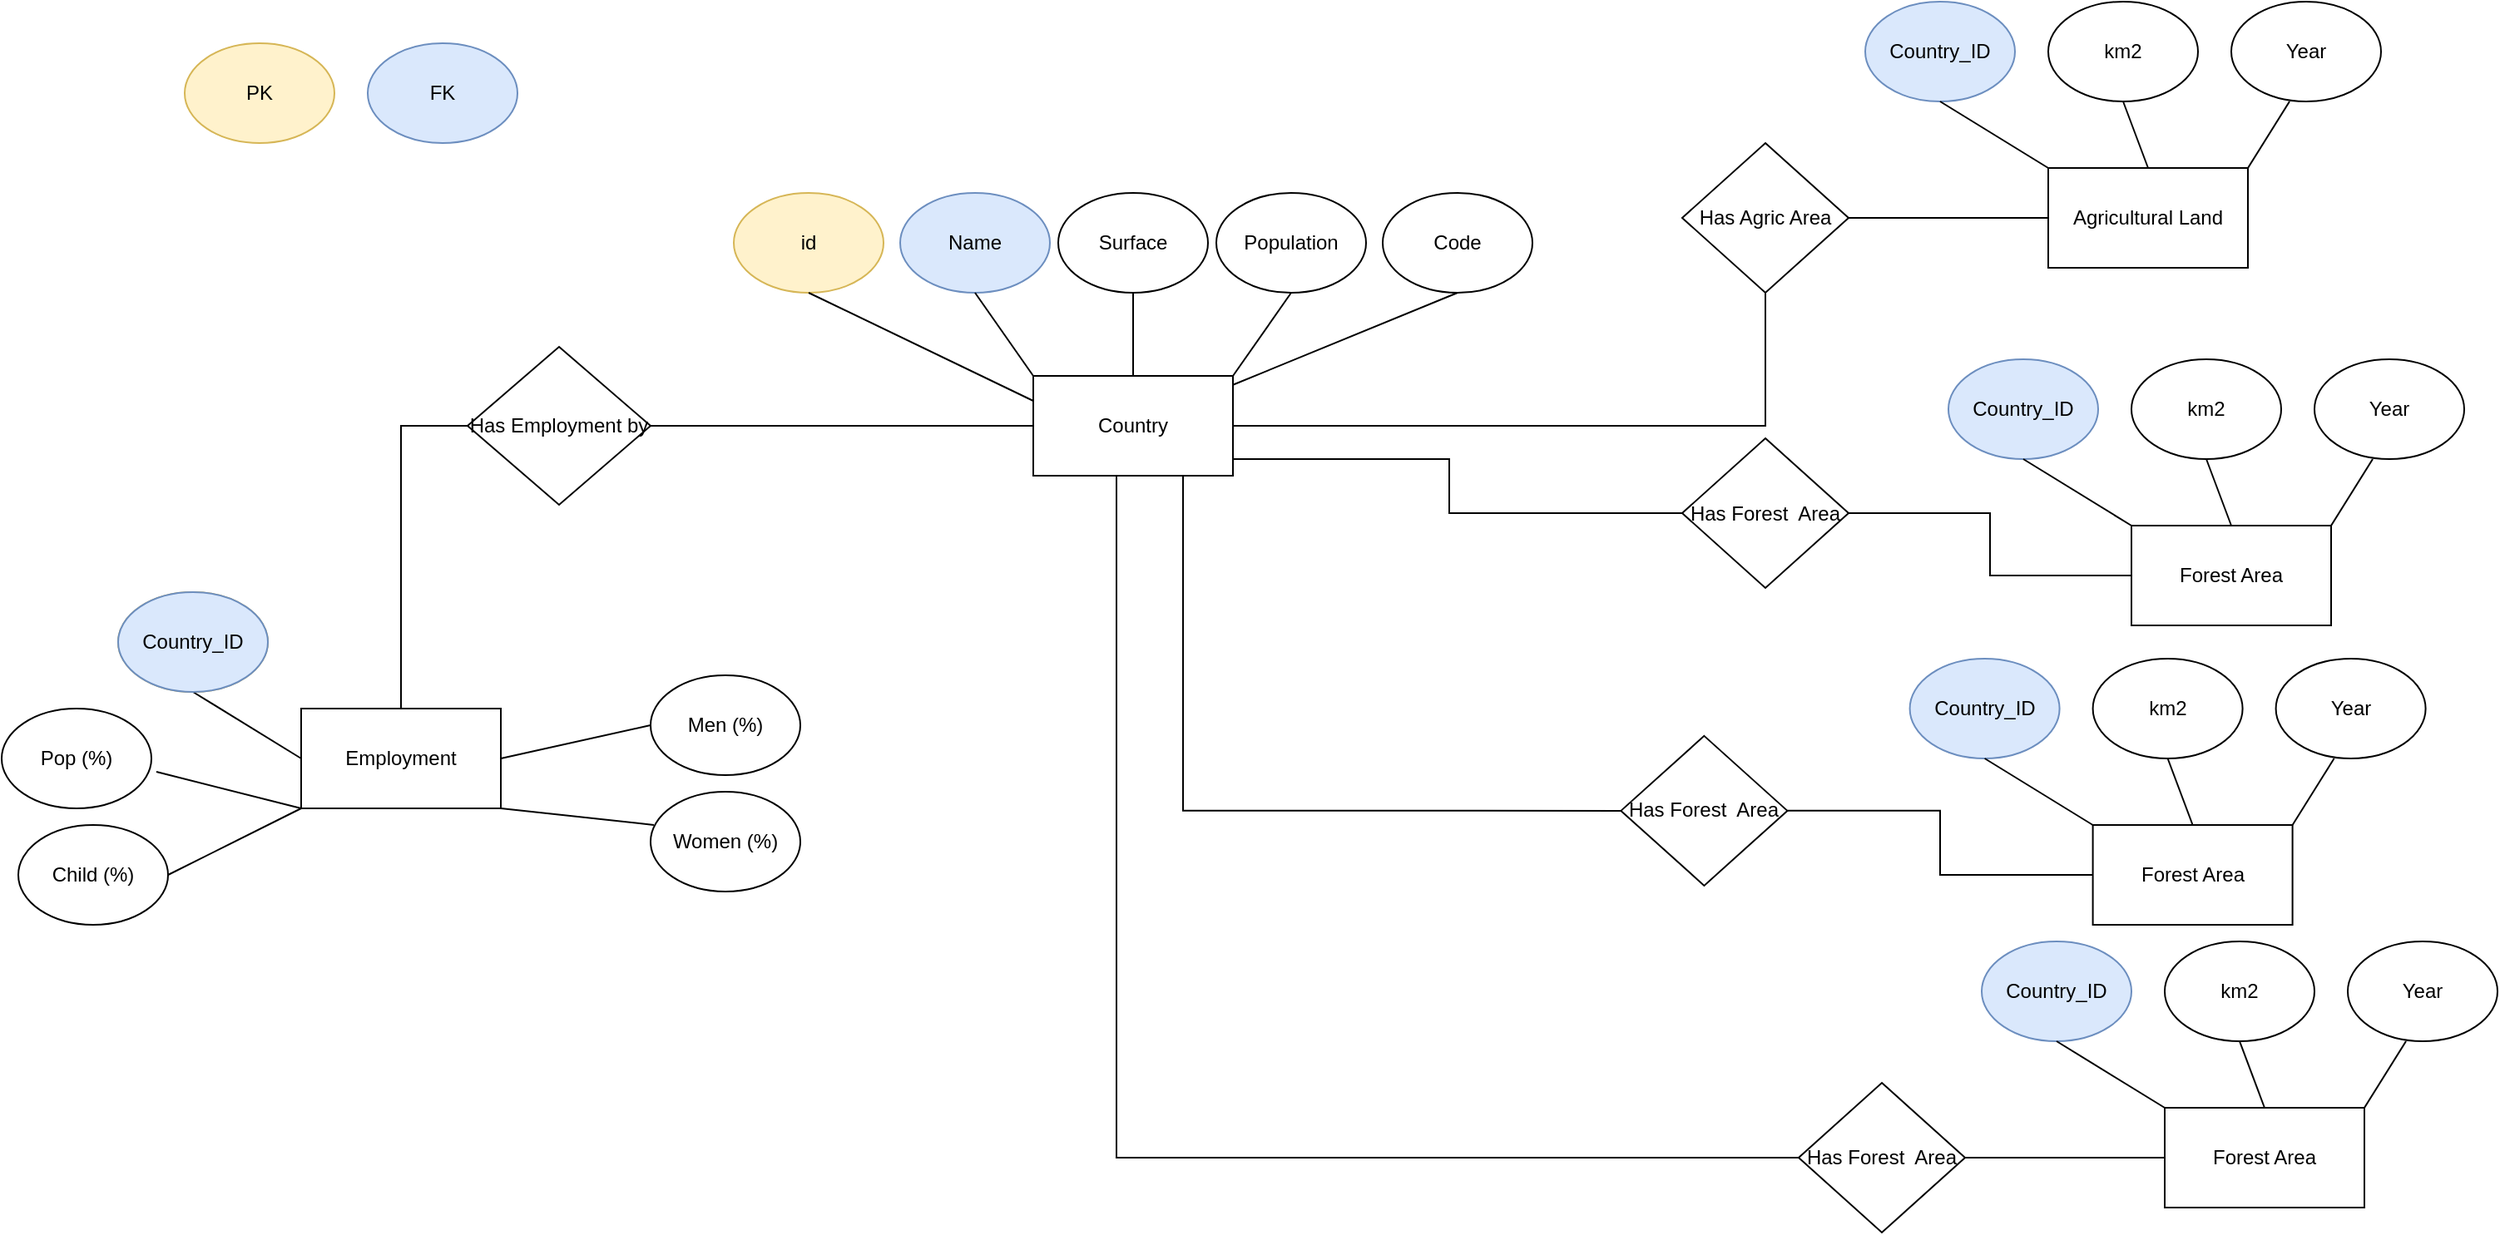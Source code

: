 <mxfile version="15.8.6" type="github"><diagram id="LFOssBf-Iqy-pYztze1p" name="Page-1"><mxGraphModel dx="2076" dy="1038" grid="1" gridSize="10" guides="1" tooltips="1" connect="1" arrows="1" fold="1" page="1" pageScale="1" pageWidth="1654" pageHeight="1169" math="0" shadow="0"><root><mxCell id="0"/><mxCell id="1" parent="0"/><mxCell id="KLTarPtfbYYSUBeI-vb6-21" value="" style="edgeStyle=orthogonalEdgeStyle;rounded=0;orthogonalLoop=1;jettySize=auto;html=1;endArrow=none;endFill=0;" edge="1" parent="1" source="KLTarPtfbYYSUBeI-vb6-1" target="KLTarPtfbYYSUBeI-vb6-19"><mxGeometry relative="1" as="geometry"/></mxCell><mxCell id="KLTarPtfbYYSUBeI-vb6-38" value="" style="edgeStyle=orthogonalEdgeStyle;rounded=0;orthogonalLoop=1;jettySize=auto;html=1;endArrow=none;endFill=0;" edge="1" parent="1" source="KLTarPtfbYYSUBeI-vb6-1" target="KLTarPtfbYYSUBeI-vb6-37"><mxGeometry relative="1" as="geometry"/></mxCell><mxCell id="KLTarPtfbYYSUBeI-vb6-92" style="edgeStyle=orthogonalEdgeStyle;rounded=0;orthogonalLoop=1;jettySize=auto;html=1;endArrow=none;endFill=0;" edge="1" parent="1" source="KLTarPtfbYYSUBeI-vb6-1" target="KLTarPtfbYYSUBeI-vb6-63"><mxGeometry relative="1" as="geometry"><Array as="points"><mxPoint x="910" y="580"/></Array></mxGeometry></mxCell><mxCell id="KLTarPtfbYYSUBeI-vb6-94" style="edgeStyle=orthogonalEdgeStyle;rounded=0;orthogonalLoop=1;jettySize=auto;html=1;entryX=0;entryY=0.5;entryDx=0;entryDy=0;exitX=0.75;exitY=1;exitDx=0;exitDy=0;endArrow=none;endFill=0;" edge="1" parent="1" source="KLTarPtfbYYSUBeI-vb6-1" target="KLTarPtfbYYSUBeI-vb6-73"><mxGeometry relative="1" as="geometry"/></mxCell><mxCell id="KLTarPtfbYYSUBeI-vb6-95" style="edgeStyle=orthogonalEdgeStyle;rounded=0;orthogonalLoop=1;jettySize=auto;html=1;entryX=0;entryY=0.5;entryDx=0;entryDy=0;endArrow=none;endFill=0;" edge="1" parent="1" source="KLTarPtfbYYSUBeI-vb6-1" target="KLTarPtfbYYSUBeI-vb6-83"><mxGeometry relative="1" as="geometry"><Array as="points"><mxPoint x="710" y="1000"/></Array></mxGeometry></mxCell><mxCell id="KLTarPtfbYYSUBeI-vb6-1" value="Country" style="rounded=0;whiteSpace=wrap;html=1;" vertex="1" parent="1"><mxGeometry x="660" y="530" width="120" height="60" as="geometry"/></mxCell><mxCell id="KLTarPtfbYYSUBeI-vb6-2" value="Name" style="ellipse;whiteSpace=wrap;html=1;fillColor=#dae8fc;strokeColor=#6c8ebf;" vertex="1" parent="1"><mxGeometry x="580" y="420" width="90" height="60" as="geometry"/></mxCell><mxCell id="KLTarPtfbYYSUBeI-vb6-5" value="" style="endArrow=none;html=1;rounded=0;entryX=0;entryY=0;entryDx=0;entryDy=0;exitX=0.5;exitY=1;exitDx=0;exitDy=0;" edge="1" parent="1" source="KLTarPtfbYYSUBeI-vb6-2" target="KLTarPtfbYYSUBeI-vb6-1"><mxGeometry width="50" height="50" relative="1" as="geometry"><mxPoint x="590" y="460" as="sourcePoint"/><mxPoint x="840" y="520" as="targetPoint"/></mxGeometry></mxCell><mxCell id="KLTarPtfbYYSUBeI-vb6-6" value="PK" style="ellipse;whiteSpace=wrap;html=1;fillColor=#fff2cc;strokeColor=#d6b656;" vertex="1" parent="1"><mxGeometry x="150" y="330" width="90" height="60" as="geometry"/></mxCell><mxCell id="KLTarPtfbYYSUBeI-vb6-7" value="FK" style="ellipse;whiteSpace=wrap;html=1;fillColor=#dae8fc;strokeColor=#6c8ebf;" vertex="1" parent="1"><mxGeometry x="260" y="330" width="90" height="60" as="geometry"/></mxCell><mxCell id="KLTarPtfbYYSUBeI-vb6-9" value="Surface" style="ellipse;whiteSpace=wrap;html=1;" vertex="1" parent="1"><mxGeometry x="675" y="420" width="90" height="60" as="geometry"/></mxCell><mxCell id="KLTarPtfbYYSUBeI-vb6-10" value="" style="endArrow=none;html=1;rounded=0;exitX=0.5;exitY=1;exitDx=0;exitDy=0;entryX=0.5;entryY=0;entryDx=0;entryDy=0;" edge="1" parent="1" source="KLTarPtfbYYSUBeI-vb6-9" target="KLTarPtfbYYSUBeI-vb6-1"><mxGeometry width="50" height="50" relative="1" as="geometry"><mxPoint x="910" y="540" as="sourcePoint"/><mxPoint x="670" y="500" as="targetPoint"/></mxGeometry></mxCell><mxCell id="KLTarPtfbYYSUBeI-vb6-15" value="Population" style="ellipse;whiteSpace=wrap;html=1;" vertex="1" parent="1"><mxGeometry x="770" y="420" width="90" height="60" as="geometry"/></mxCell><mxCell id="KLTarPtfbYYSUBeI-vb6-16" value="" style="endArrow=none;html=1;rounded=0;exitX=0.5;exitY=1;exitDx=0;exitDy=0;entryX=1;entryY=0;entryDx=0;entryDy=0;" edge="1" parent="1" source="KLTarPtfbYYSUBeI-vb6-15" target="KLTarPtfbYYSUBeI-vb6-1"><mxGeometry width="50" height="50" relative="1" as="geometry"><mxPoint x="1060" y="540" as="sourcePoint"/><mxPoint x="870" y="530" as="targetPoint"/></mxGeometry></mxCell><mxCell id="KLTarPtfbYYSUBeI-vb6-29" style="edgeStyle=orthogonalEdgeStyle;rounded=0;orthogonalLoop=1;jettySize=auto;html=1;endArrow=none;endFill=0;" edge="1" parent="1" source="KLTarPtfbYYSUBeI-vb6-19" target="KLTarPtfbYYSUBeI-vb6-26"><mxGeometry relative="1" as="geometry"/></mxCell><mxCell id="KLTarPtfbYYSUBeI-vb6-19" value="Has Agric Area" style="rhombus;whiteSpace=wrap;html=1;" vertex="1" parent="1"><mxGeometry x="1050" y="390" width="100" height="90" as="geometry"/></mxCell><mxCell id="KLTarPtfbYYSUBeI-vb6-22" value="id" style="ellipse;whiteSpace=wrap;html=1;fillColor=#fff2cc;strokeColor=#d6b656;" vertex="1" parent="1"><mxGeometry x="480" y="420" width="90" height="60" as="geometry"/></mxCell><mxCell id="KLTarPtfbYYSUBeI-vb6-23" value="" style="endArrow=none;html=1;rounded=0;exitX=0.5;exitY=1;exitDx=0;exitDy=0;entryX=0;entryY=0.25;entryDx=0;entryDy=0;" edge="1" parent="1" source="KLTarPtfbYYSUBeI-vb6-22" target="KLTarPtfbYYSUBeI-vb6-1"><mxGeometry width="50" height="50" relative="1" as="geometry"><mxPoint x="770" y="540" as="sourcePoint"/><mxPoint x="490" y="530" as="targetPoint"/></mxGeometry></mxCell><mxCell id="KLTarPtfbYYSUBeI-vb6-24" value="Code" style="ellipse;whiteSpace=wrap;html=1;" vertex="1" parent="1"><mxGeometry x="870" y="420" width="90" height="60" as="geometry"/></mxCell><mxCell id="KLTarPtfbYYSUBeI-vb6-25" value="" style="endArrow=none;html=1;rounded=0;exitX=0.5;exitY=1;exitDx=0;exitDy=0;" edge="1" parent="1" source="KLTarPtfbYYSUBeI-vb6-24" target="KLTarPtfbYYSUBeI-vb6-1"><mxGeometry width="50" height="50" relative="1" as="geometry"><mxPoint x="1160" y="540" as="sourcePoint"/><mxPoint x="880" y="530" as="targetPoint"/></mxGeometry></mxCell><mxCell id="KLTarPtfbYYSUBeI-vb6-26" value="Agricultural Land" style="rounded=0;whiteSpace=wrap;html=1;" vertex="1" parent="1"><mxGeometry x="1270" y="405" width="120" height="60" as="geometry"/></mxCell><mxCell id="KLTarPtfbYYSUBeI-vb6-30" value="Country_ID" style="ellipse;whiteSpace=wrap;html=1;fillColor=#dae8fc;strokeColor=#6c8ebf;" vertex="1" parent="1"><mxGeometry x="1160" y="305" width="90" height="60" as="geometry"/></mxCell><mxCell id="KLTarPtfbYYSUBeI-vb6-31" value="" style="endArrow=none;html=1;rounded=0;exitX=0.5;exitY=1;exitDx=0;exitDy=0;entryX=0;entryY=0;entryDx=0;entryDy=0;" edge="1" parent="1" source="KLTarPtfbYYSUBeI-vb6-30" target="KLTarPtfbYYSUBeI-vb6-26"><mxGeometry width="50" height="50" relative="1" as="geometry"><mxPoint x="1500" y="400" as="sourcePoint"/><mxPoint x="1390" y="405" as="targetPoint"/></mxGeometry></mxCell><mxCell id="KLTarPtfbYYSUBeI-vb6-32" value="Year" style="ellipse;whiteSpace=wrap;html=1;" vertex="1" parent="1"><mxGeometry x="1380" y="305" width="90" height="60" as="geometry"/></mxCell><mxCell id="KLTarPtfbYYSUBeI-vb6-33" value="" style="endArrow=none;html=1;rounded=0;exitX=0.5;exitY=1;exitDx=0;exitDy=0;entryX=1;entryY=0;entryDx=0;entryDy=0;" edge="1" parent="1" target="KLTarPtfbYYSUBeI-vb6-26"><mxGeometry width="50" height="50" relative="1" as="geometry"><mxPoint x="1415" y="365" as="sourcePoint"/><mxPoint x="1420" y="405" as="targetPoint"/></mxGeometry></mxCell><mxCell id="KLTarPtfbYYSUBeI-vb6-34" value="km2" style="ellipse;whiteSpace=wrap;html=1;" vertex="1" parent="1"><mxGeometry x="1270" y="305" width="90" height="60" as="geometry"/></mxCell><mxCell id="KLTarPtfbYYSUBeI-vb6-35" value="" style="endArrow=none;html=1;rounded=0;exitX=0.5;exitY=1;exitDx=0;exitDy=0;entryX=0.5;entryY=0;entryDx=0;entryDy=0;" edge="1" parent="1" source="KLTarPtfbYYSUBeI-vb6-34" target="KLTarPtfbYYSUBeI-vb6-26"><mxGeometry width="50" height="50" relative="1" as="geometry"><mxPoint x="1600" y="390" as="sourcePoint"/><mxPoint x="1370" y="395" as="targetPoint"/></mxGeometry></mxCell><mxCell id="KLTarPtfbYYSUBeI-vb6-44" style="edgeStyle=orthogonalEdgeStyle;rounded=0;orthogonalLoop=1;jettySize=auto;html=1;exitX=0;exitY=0.5;exitDx=0;exitDy=0;strokeColor=default;endArrow=none;endFill=0;" edge="1" parent="1" source="KLTarPtfbYYSUBeI-vb6-37" target="KLTarPtfbYYSUBeI-vb6-40"><mxGeometry relative="1" as="geometry"><mxPoint x="280" y="685" as="sourcePoint"/></mxGeometry></mxCell><mxCell id="KLTarPtfbYYSUBeI-vb6-37" value="Has Employment by" style="rhombus;whiteSpace=wrap;html=1;" vertex="1" parent="1"><mxGeometry x="320" y="512.5" width="110" height="95" as="geometry"/></mxCell><mxCell id="KLTarPtfbYYSUBeI-vb6-40" value="Employment" style="rounded=0;whiteSpace=wrap;html=1;" vertex="1" parent="1"><mxGeometry x="220" y="730" width="120" height="60" as="geometry"/></mxCell><mxCell id="KLTarPtfbYYSUBeI-vb6-41" value="Name" style="ellipse;whiteSpace=wrap;html=1;fillColor=#fff2cc;strokeColor=#d6b656;" vertex="1" parent="1"><mxGeometry x="110" y="660" width="90" height="60" as="geometry"/></mxCell><mxCell id="KLTarPtfbYYSUBeI-vb6-42" value="" style="endArrow=none;html=1;rounded=0;exitX=0.5;exitY=1;exitDx=0;exitDy=0;entryX=0;entryY=0.5;entryDx=0;entryDy=0;" edge="1" parent="1" source="KLTarPtfbYYSUBeI-vb6-41" target="KLTarPtfbYYSUBeI-vb6-40"><mxGeometry width="50" height="50" relative="1" as="geometry"><mxPoint x="275" y="875" as="sourcePoint"/><mxPoint x="85" y="865" as="targetPoint"/></mxGeometry></mxCell><mxCell id="KLTarPtfbYYSUBeI-vb6-45" value="Country_ID" style="ellipse;whiteSpace=wrap;html=1;fillColor=#dae8fc;strokeColor=#6c8ebf;" vertex="1" parent="1"><mxGeometry x="110" y="660" width="90" height="60" as="geometry"/></mxCell><mxCell id="KLTarPtfbYYSUBeI-vb6-48" value="" style="endArrow=none;html=1;rounded=0;exitX=1.033;exitY=0.633;exitDx=0;exitDy=0;entryX=0;entryY=1;entryDx=0;entryDy=0;exitPerimeter=0;" edge="1" parent="1" source="KLTarPtfbYYSUBeI-vb6-49" target="KLTarPtfbYYSUBeI-vb6-40"><mxGeometry width="50" height="50" relative="1" as="geometry"><mxPoint x="115" y="810" as="sourcePoint"/><mxPoint x="180" y="850" as="targetPoint"/></mxGeometry></mxCell><mxCell id="KLTarPtfbYYSUBeI-vb6-49" value="Pop (%)" style="ellipse;whiteSpace=wrap;html=1;" vertex="1" parent="1"><mxGeometry x="40" y="730" width="90" height="60" as="geometry"/></mxCell><mxCell id="KLTarPtfbYYSUBeI-vb6-52" value="" style="endArrow=none;html=1;rounded=0;exitX=1;exitY=0.5;exitDx=0;exitDy=0;" edge="1" parent="1" source="KLTarPtfbYYSUBeI-vb6-53"><mxGeometry width="50" height="50" relative="1" as="geometry"><mxPoint x="155" y="890" as="sourcePoint"/><mxPoint x="220" y="790" as="targetPoint"/></mxGeometry></mxCell><mxCell id="KLTarPtfbYYSUBeI-vb6-53" value="Child (%)" style="ellipse;whiteSpace=wrap;html=1;" vertex="1" parent="1"><mxGeometry x="50" y="800" width="90" height="60" as="geometry"/></mxCell><mxCell id="KLTarPtfbYYSUBeI-vb6-55" value="Men (%)" style="ellipse;whiteSpace=wrap;html=1;" vertex="1" parent="1"><mxGeometry x="430" y="710" width="90" height="60" as="geometry"/></mxCell><mxCell id="KLTarPtfbYYSUBeI-vb6-57" value="" style="endArrow=none;html=1;rounded=0;exitX=1;exitY=0.5;exitDx=0;exitDy=0;entryX=0;entryY=0.5;entryDx=0;entryDy=0;" edge="1" parent="1" source="KLTarPtfbYYSUBeI-vb6-40" target="KLTarPtfbYYSUBeI-vb6-55"><mxGeometry width="50" height="50" relative="1" as="geometry"><mxPoint x="350" y="800" as="sourcePoint"/><mxPoint x="400" y="750" as="targetPoint"/></mxGeometry></mxCell><mxCell id="KLTarPtfbYYSUBeI-vb6-58" value="Women (%)" style="ellipse;whiteSpace=wrap;html=1;" vertex="1" parent="1"><mxGeometry x="430" y="780" width="90" height="60" as="geometry"/></mxCell><mxCell id="KLTarPtfbYYSUBeI-vb6-59" value="" style="endArrow=none;html=1;rounded=0;exitX=1;exitY=1;exitDx=0;exitDy=0;entryX=0.022;entryY=0.333;entryDx=0;entryDy=0;entryPerimeter=0;" edge="1" parent="1" target="KLTarPtfbYYSUBeI-vb6-58" source="KLTarPtfbYYSUBeI-vb6-40"><mxGeometry width="50" height="50" relative="1" as="geometry"><mxPoint x="350" y="830" as="sourcePoint"/><mxPoint x="410" y="820" as="targetPoint"/></mxGeometry></mxCell><mxCell id="KLTarPtfbYYSUBeI-vb6-62" style="edgeStyle=orthogonalEdgeStyle;rounded=0;orthogonalLoop=1;jettySize=auto;html=1;endArrow=none;endFill=0;" edge="1" parent="1" source="KLTarPtfbYYSUBeI-vb6-63" target="KLTarPtfbYYSUBeI-vb6-64"><mxGeometry relative="1" as="geometry"/></mxCell><mxCell id="KLTarPtfbYYSUBeI-vb6-63" value="Has Forest&amp;nbsp; Area" style="rhombus;whiteSpace=wrap;html=1;" vertex="1" parent="1"><mxGeometry x="1050" y="567.5" width="100" height="90" as="geometry"/></mxCell><mxCell id="KLTarPtfbYYSUBeI-vb6-64" value="Forest Area" style="rounded=0;whiteSpace=wrap;html=1;" vertex="1" parent="1"><mxGeometry x="1320" y="620" width="120" height="60" as="geometry"/></mxCell><mxCell id="KLTarPtfbYYSUBeI-vb6-65" value="Country_ID" style="ellipse;whiteSpace=wrap;html=1;fillColor=#dae8fc;strokeColor=#6c8ebf;" vertex="1" parent="1"><mxGeometry x="1210" y="520" width="90" height="60" as="geometry"/></mxCell><mxCell id="KLTarPtfbYYSUBeI-vb6-66" value="" style="endArrow=none;html=1;rounded=0;exitX=0.5;exitY=1;exitDx=0;exitDy=0;entryX=0;entryY=0;entryDx=0;entryDy=0;" edge="1" parent="1" source="KLTarPtfbYYSUBeI-vb6-65" target="KLTarPtfbYYSUBeI-vb6-64"><mxGeometry width="50" height="50" relative="1" as="geometry"><mxPoint x="1550" y="615" as="sourcePoint"/><mxPoint x="1440" y="620" as="targetPoint"/></mxGeometry></mxCell><mxCell id="KLTarPtfbYYSUBeI-vb6-67" value="Year" style="ellipse;whiteSpace=wrap;html=1;" vertex="1" parent="1"><mxGeometry x="1430" y="520" width="90" height="60" as="geometry"/></mxCell><mxCell id="KLTarPtfbYYSUBeI-vb6-68" value="" style="endArrow=none;html=1;rounded=0;exitX=0.5;exitY=1;exitDx=0;exitDy=0;entryX=1;entryY=0;entryDx=0;entryDy=0;" edge="1" parent="1" target="KLTarPtfbYYSUBeI-vb6-64"><mxGeometry width="50" height="50" relative="1" as="geometry"><mxPoint x="1465" y="580" as="sourcePoint"/><mxPoint x="1470" y="620" as="targetPoint"/></mxGeometry></mxCell><mxCell id="KLTarPtfbYYSUBeI-vb6-69" value="km2" style="ellipse;whiteSpace=wrap;html=1;" vertex="1" parent="1"><mxGeometry x="1320" y="520" width="90" height="60" as="geometry"/></mxCell><mxCell id="KLTarPtfbYYSUBeI-vb6-70" value="" style="endArrow=none;html=1;rounded=0;exitX=0.5;exitY=1;exitDx=0;exitDy=0;entryX=0.5;entryY=0;entryDx=0;entryDy=0;" edge="1" parent="1" source="KLTarPtfbYYSUBeI-vb6-69" target="KLTarPtfbYYSUBeI-vb6-64"><mxGeometry width="50" height="50" relative="1" as="geometry"><mxPoint x="1650" y="605" as="sourcePoint"/><mxPoint x="1420" y="610" as="targetPoint"/></mxGeometry></mxCell><mxCell id="KLTarPtfbYYSUBeI-vb6-72" style="edgeStyle=orthogonalEdgeStyle;rounded=0;orthogonalLoop=1;jettySize=auto;html=1;endArrow=none;endFill=0;" edge="1" parent="1" source="KLTarPtfbYYSUBeI-vb6-73" target="KLTarPtfbYYSUBeI-vb6-74"><mxGeometry relative="1" as="geometry"/></mxCell><mxCell id="KLTarPtfbYYSUBeI-vb6-73" value="Has Forest&amp;nbsp; Area" style="rhombus;whiteSpace=wrap;html=1;" vertex="1" parent="1"><mxGeometry x="1013.2" y="746.44" width="100" height="90" as="geometry"/></mxCell><mxCell id="KLTarPtfbYYSUBeI-vb6-74" value="Forest Area" style="rounded=0;whiteSpace=wrap;html=1;" vertex="1" parent="1"><mxGeometry x="1296.8" y="800" width="120" height="60" as="geometry"/></mxCell><mxCell id="KLTarPtfbYYSUBeI-vb6-75" value="Country_ID" style="ellipse;whiteSpace=wrap;html=1;fillColor=#dae8fc;strokeColor=#6c8ebf;" vertex="1" parent="1"><mxGeometry x="1186.8" y="700" width="90" height="60" as="geometry"/></mxCell><mxCell id="KLTarPtfbYYSUBeI-vb6-76" value="" style="endArrow=none;html=1;rounded=0;exitX=0.5;exitY=1;exitDx=0;exitDy=0;entryX=0;entryY=0;entryDx=0;entryDy=0;" edge="1" parent="1" source="KLTarPtfbYYSUBeI-vb6-75" target="KLTarPtfbYYSUBeI-vb6-74"><mxGeometry width="50" height="50" relative="1" as="geometry"><mxPoint x="1526.8" y="795" as="sourcePoint"/><mxPoint x="1416.8" y="800" as="targetPoint"/></mxGeometry></mxCell><mxCell id="KLTarPtfbYYSUBeI-vb6-77" value="Year" style="ellipse;whiteSpace=wrap;html=1;" vertex="1" parent="1"><mxGeometry x="1406.8" y="700" width="90" height="60" as="geometry"/></mxCell><mxCell id="KLTarPtfbYYSUBeI-vb6-78" value="" style="endArrow=none;html=1;rounded=0;exitX=0.5;exitY=1;exitDx=0;exitDy=0;entryX=1;entryY=0;entryDx=0;entryDy=0;" edge="1" parent="1" target="KLTarPtfbYYSUBeI-vb6-74"><mxGeometry width="50" height="50" relative="1" as="geometry"><mxPoint x="1441.8" y="760" as="sourcePoint"/><mxPoint x="1446.8" y="800" as="targetPoint"/></mxGeometry></mxCell><mxCell id="KLTarPtfbYYSUBeI-vb6-79" value="km2" style="ellipse;whiteSpace=wrap;html=1;" vertex="1" parent="1"><mxGeometry x="1296.8" y="700" width="90" height="60" as="geometry"/></mxCell><mxCell id="KLTarPtfbYYSUBeI-vb6-80" value="" style="endArrow=none;html=1;rounded=0;exitX=0.5;exitY=1;exitDx=0;exitDy=0;entryX=0.5;entryY=0;entryDx=0;entryDy=0;" edge="1" parent="1" source="KLTarPtfbYYSUBeI-vb6-79" target="KLTarPtfbYYSUBeI-vb6-74"><mxGeometry width="50" height="50" relative="1" as="geometry"><mxPoint x="1626.8" y="785" as="sourcePoint"/><mxPoint x="1396.8" y="790" as="targetPoint"/></mxGeometry></mxCell><mxCell id="KLTarPtfbYYSUBeI-vb6-82" style="edgeStyle=orthogonalEdgeStyle;rounded=0;orthogonalLoop=1;jettySize=auto;html=1;endArrow=none;endFill=0;" edge="1" parent="1" source="KLTarPtfbYYSUBeI-vb6-83" target="KLTarPtfbYYSUBeI-vb6-84"><mxGeometry relative="1" as="geometry"/></mxCell><mxCell id="KLTarPtfbYYSUBeI-vb6-83" value="Has Forest&amp;nbsp; Area" style="rhombus;whiteSpace=wrap;html=1;" vertex="1" parent="1"><mxGeometry x="1120" y="955" width="100" height="90" as="geometry"/></mxCell><mxCell id="KLTarPtfbYYSUBeI-vb6-84" value="Forest Area" style="rounded=0;whiteSpace=wrap;html=1;" vertex="1" parent="1"><mxGeometry x="1340" y="970" width="120" height="60" as="geometry"/></mxCell><mxCell id="KLTarPtfbYYSUBeI-vb6-85" value="Country_ID" style="ellipse;whiteSpace=wrap;html=1;fillColor=#dae8fc;strokeColor=#6c8ebf;" vertex="1" parent="1"><mxGeometry x="1230" y="870" width="90" height="60" as="geometry"/></mxCell><mxCell id="KLTarPtfbYYSUBeI-vb6-86" value="" style="endArrow=none;html=1;rounded=0;exitX=0.5;exitY=1;exitDx=0;exitDy=0;entryX=0;entryY=0;entryDx=0;entryDy=0;" edge="1" parent="1" source="KLTarPtfbYYSUBeI-vb6-85" target="KLTarPtfbYYSUBeI-vb6-84"><mxGeometry width="50" height="50" relative="1" as="geometry"><mxPoint x="1570" y="965" as="sourcePoint"/><mxPoint x="1460" y="970" as="targetPoint"/></mxGeometry></mxCell><mxCell id="KLTarPtfbYYSUBeI-vb6-87" value="Year" style="ellipse;whiteSpace=wrap;html=1;" vertex="1" parent="1"><mxGeometry x="1450" y="870" width="90" height="60" as="geometry"/></mxCell><mxCell id="KLTarPtfbYYSUBeI-vb6-88" value="" style="endArrow=none;html=1;rounded=0;exitX=0.5;exitY=1;exitDx=0;exitDy=0;entryX=1;entryY=0;entryDx=0;entryDy=0;" edge="1" parent="1" target="KLTarPtfbYYSUBeI-vb6-84"><mxGeometry width="50" height="50" relative="1" as="geometry"><mxPoint x="1485" y="930" as="sourcePoint"/><mxPoint x="1490" y="970" as="targetPoint"/></mxGeometry></mxCell><mxCell id="KLTarPtfbYYSUBeI-vb6-89" value="km2" style="ellipse;whiteSpace=wrap;html=1;" vertex="1" parent="1"><mxGeometry x="1340" y="870" width="90" height="60" as="geometry"/></mxCell><mxCell id="KLTarPtfbYYSUBeI-vb6-90" value="" style="endArrow=none;html=1;rounded=0;exitX=0.5;exitY=1;exitDx=0;exitDy=0;entryX=0.5;entryY=0;entryDx=0;entryDy=0;" edge="1" parent="1" source="KLTarPtfbYYSUBeI-vb6-89" target="KLTarPtfbYYSUBeI-vb6-84"><mxGeometry width="50" height="50" relative="1" as="geometry"><mxPoint x="1670" y="955" as="sourcePoint"/><mxPoint x="1440" y="960" as="targetPoint"/></mxGeometry></mxCell></root></mxGraphModel></diagram></mxfile>